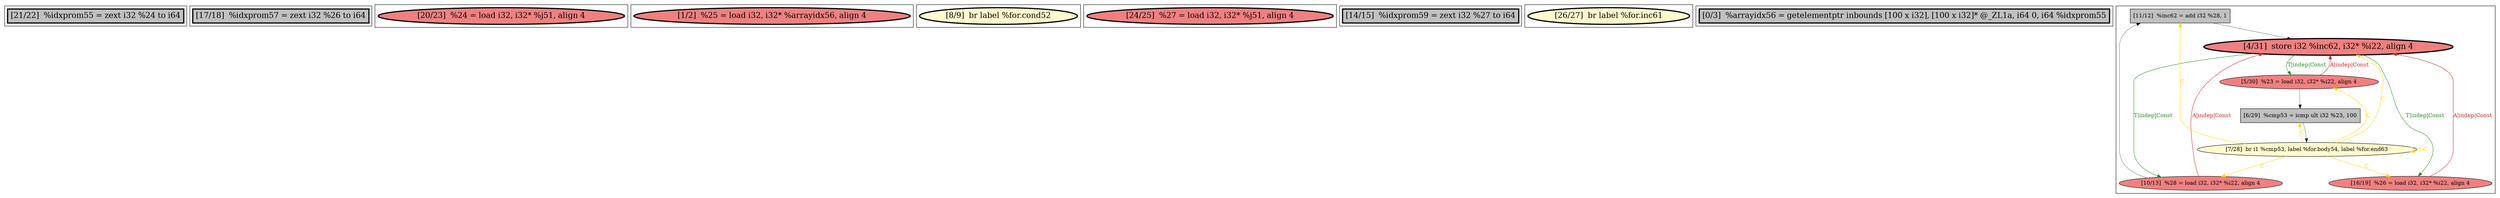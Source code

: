 
digraph G {





subgraph cluster9 {


node1083 [penwidth=3.0,fontsize=20,fillcolor=grey,label="[21/22]  %idxprom55 = zext i32 %24 to i64",shape=rectangle,style=filled ]



}

subgraph cluster8 {


node1082 [penwidth=3.0,fontsize=20,fillcolor=grey,label="[17/18]  %idxprom57 = zext i32 %26 to i64",shape=rectangle,style=filled ]



}

subgraph cluster7 {


node1081 [penwidth=3.0,fontsize=20,fillcolor=lightcoral,label="[20/23]  %24 = load i32, i32* %j51, align 4",shape=ellipse,style=filled ]



}

subgraph cluster6 {


node1080 [penwidth=3.0,fontsize=20,fillcolor=lightcoral,label="[1/2]  %25 = load i32, i32* %arrayidx56, align 4",shape=ellipse,style=filled ]



}

subgraph cluster0 {


node1068 [penwidth=3.0,fontsize=20,fillcolor=lemonchiffon,label="[8/9]  br label %for.cond52",shape=ellipse,style=filled ]



}

subgraph cluster5 {


node1079 [penwidth=3.0,fontsize=20,fillcolor=lightcoral,label="[24/25]  %27 = load i32, i32* %j51, align 4",shape=ellipse,style=filled ]



}

subgraph cluster1 {


node1069 [penwidth=3.0,fontsize=20,fillcolor=grey,label="[14/15]  %idxprom59 = zext i32 %27 to i64",shape=rectangle,style=filled ]



}

subgraph cluster2 {


node1070 [penwidth=3.0,fontsize=20,fillcolor=lemonchiffon,label="[26/27]  br label %for.inc61",shape=ellipse,style=filled ]



}

subgraph cluster3 {


node1071 [penwidth=3.0,fontsize=20,fillcolor=grey,label="[0/3]  %arrayidx56 = getelementptr inbounds [100 x i32], [100 x i32]* @_ZL1a, i64 0, i64 %idxprom55",shape=rectangle,style=filled ]



}

subgraph cluster4 {


node1078 [fillcolor=grey,label="[11/12]  %inc62 = add i32 %28, 1",shape=rectangle,style=filled ]
node1073 [fillcolor=lightcoral,label="[16/19]  %26 = load i32, i32* %i22, align 4",shape=ellipse,style=filled ]
node1075 [fillcolor=lightcoral,label="[10/13]  %28 = load i32, i32* %i22, align 4",shape=ellipse,style=filled ]
node1072 [penwidth=3.0,fontsize=20,fillcolor=lightcoral,label="[4/31]  store i32 %inc62, i32* %i22, align 4",shape=ellipse,style=filled ]
node1074 [fillcolor=lemonchiffon,label="[7/28]  br i1 %cmp53, label %for.body54, label %for.end63",shape=ellipse,style=filled ]
node1077 [fillcolor=lightcoral,label="[5/30]  %23 = load i32, i32* %i22, align 4",shape=ellipse,style=filled ]
node1076 [fillcolor=grey,label="[6/29]  %cmp53 = icmp ult i32 %23, 100",shape=rectangle,style=filled ]

node1077->node1076 [style=solid,color=black,label="",penwidth=0.5,fontcolor=black ]
node1074->node1074 [style=solid,color=gold,label="C",penwidth=1.0,fontcolor=gold ]
node1075->node1078 [style=solid,color=black,label="",penwidth=0.5,fontcolor=black ]
node1073->node1072 [style=solid,color=firebrick3,label="A|indep|Const",penwidth=1.0,fontcolor=firebrick3 ]
node1074->node1077 [style=solid,color=gold,label="C",penwidth=1.0,fontcolor=gold ]
node1072->node1075 [style=solid,color=forestgreen,label="T|indep|Const",penwidth=1.0,fontcolor=forestgreen ]
node1074->node1073 [style=solid,color=gold,label="C",penwidth=1.0,fontcolor=gold ]
node1075->node1072 [style=solid,color=firebrick3,label="A|indep|Const",penwidth=1.0,fontcolor=firebrick3 ]
node1078->node1072 [style=solid,color=black,label="",penwidth=0.5,fontcolor=black ]
node1077->node1072 [style=solid,color=firebrick3,label="A|indep|Const",penwidth=1.0,fontcolor=firebrick3 ]
node1074->node1072 [style=solid,color=gold,label="C",penwidth=1.0,fontcolor=gold ]
node1072->node1073 [style=solid,color=forestgreen,label="T|indep|Const",penwidth=1.0,fontcolor=forestgreen ]
node1074->node1075 [style=solid,color=gold,label="C",penwidth=1.0,fontcolor=gold ]
node1074->node1078 [style=solid,color=gold,label="C",penwidth=1.0,fontcolor=gold ]
node1074->node1076 [style=solid,color=gold,label="C",penwidth=1.0,fontcolor=gold ]
node1076->node1074 [style=solid,color=black,label="",penwidth=0.5,fontcolor=black ]
node1072->node1077 [style=solid,color=forestgreen,label="T|indep|Const",penwidth=1.0,fontcolor=forestgreen ]


}

}
